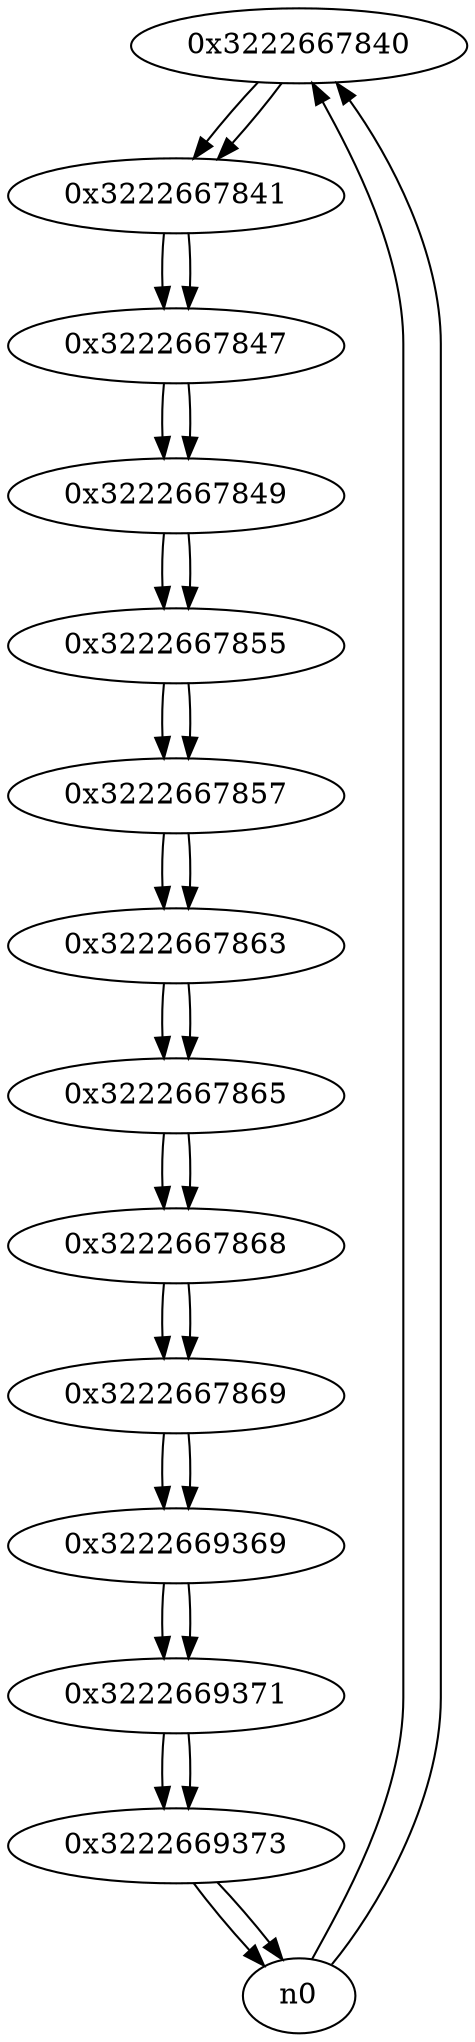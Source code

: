 digraph G{
/* nodes */
  n1 [label="0x3222667840"]
  n2 [label="0x3222667841"]
  n3 [label="0x3222667847"]
  n4 [label="0x3222667849"]
  n5 [label="0x3222667855"]
  n6 [label="0x3222667857"]
  n7 [label="0x3222667863"]
  n8 [label="0x3222667865"]
  n9 [label="0x3222667868"]
  n10 [label="0x3222667869"]
  n11 [label="0x3222669369"]
  n12 [label="0x3222669371"]
  n13 [label="0x3222669373"]
/* edges */
n1 -> n2;
n0 -> n1;
n0 -> n1;
n2 -> n3;
n1 -> n2;
n3 -> n4;
n2 -> n3;
n4 -> n5;
n3 -> n4;
n5 -> n6;
n4 -> n5;
n6 -> n7;
n5 -> n6;
n7 -> n8;
n6 -> n7;
n8 -> n9;
n7 -> n8;
n9 -> n10;
n8 -> n9;
n10 -> n11;
n9 -> n10;
n11 -> n12;
n10 -> n11;
n12 -> n13;
n11 -> n12;
n13 -> n0;
n13 -> n0;
n12 -> n13;
}
